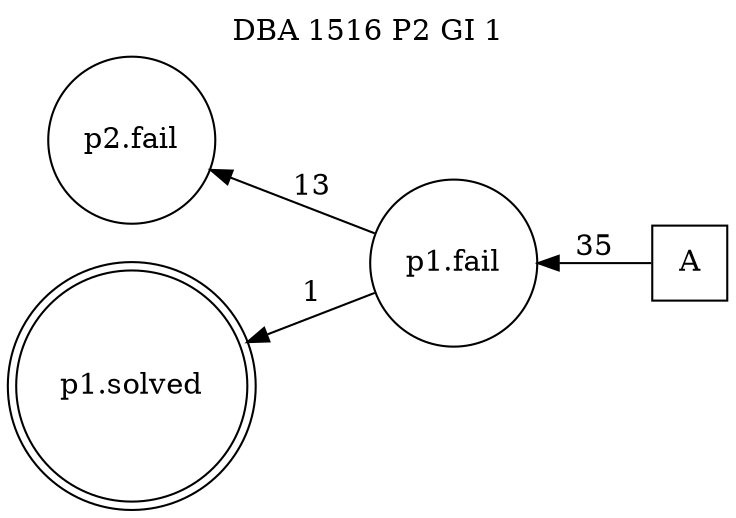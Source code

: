 digraph DBA_1516_P2_GI_1_GOOD {
labelloc="tl"
label= " DBA 1516 P2 GI 1 "
rankdir="RL";
graph [ size=" 10 , 10 !"]

"A" [shape="square" label="A"]
"p1.fail" [shape="circle" label="p1.fail"]
"p2.fail" [shape="circle" label="p2.fail"]
"p1.solved" [shape="doublecircle" label="p1.solved"]
"A" -> "p1.fail" [ label=35]
"p1.fail" -> "p2.fail" [ label=13]
"p1.fail" -> "p1.solved" [ label=1]
}
